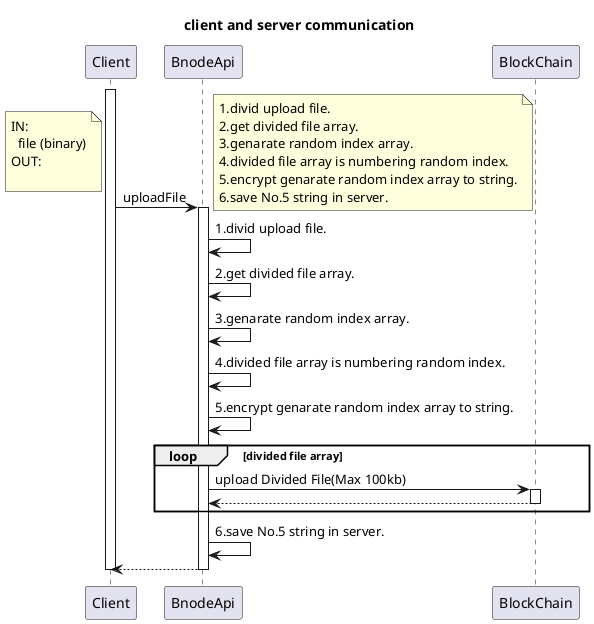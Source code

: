 @startuml
title client and server communication

activate Client
Client -> BnodeApi : uploadFile

note left
IN:
  file (binary)
OUT:
  
end note

activate BnodeApi

note right
1.divid upload file.
2.get divided file array.
3.genarate random index array.
4.divided file array is numbering random index.
5.encrypt genarate random index array to string.
6.save No.5 string in server.
end note


BnodeApi -> BnodeApi : 1.divid upload file.
BnodeApi -> BnodeApi : 2.get divided file array.
BnodeApi -> BnodeApi : 3.genarate random index array.
BnodeApi -> BnodeApi : 4.divided file array is numbering random index.
BnodeApi -> BnodeApi : 5.encrypt genarate random index array to string.

loop divided file array
    BnodeApi -> BlockChain : upload Divided File(Max 100kb)
    ' BnodeApi -> BnodeApi : do No.6
    activate BlockChain

    return
end

BnodeApi -> BnodeApi : 6.save No.5 string in server.


return

deactivate BlockChain
deactivate BnodeApi


deactivate Client



@enduml